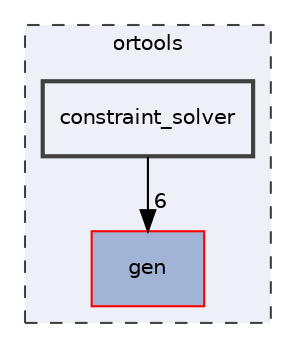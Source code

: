 digraph "constraint_solver"
{
 // LATEX_PDF_SIZE
  edge [fontname="Helvetica",fontsize="10",labelfontname="Helvetica",labelfontsize="10"];
  node [fontname="Helvetica",fontsize="10",shape=record];
  compound=true
  subgraph clusterdir_a7cc1eeded8f693d0da6c729bc88c45a {
    graph [ bgcolor="#edf0f7", pencolor="grey25", style="filled,dashed,", label="ortools", fontname="Helvetica", fontsize="10", URL="dir_a7cc1eeded8f693d0da6c729bc88c45a.html"]
  dir_b2c6d49957bf5d0c7726edb4b829cd4d [shape=box, label="gen", style="filled,", fillcolor="#a2b4d6", color="red", URL="dir_b2c6d49957bf5d0c7726edb4b829cd4d.html"];
  dir_afbb39f66221aac28bbdefd1dca2b2b0 [shape=box, label="constraint_solver", style="filled,bold,", fillcolor="#edf0f7", color="grey25", URL="dir_afbb39f66221aac28bbdefd1dca2b2b0.html"];
  }
  dir_afbb39f66221aac28bbdefd1dca2b2b0->dir_b2c6d49957bf5d0c7726edb4b829cd4d [headlabel="6", labeldistance=1.5 headhref="dir_000000_000002.html"];
}
